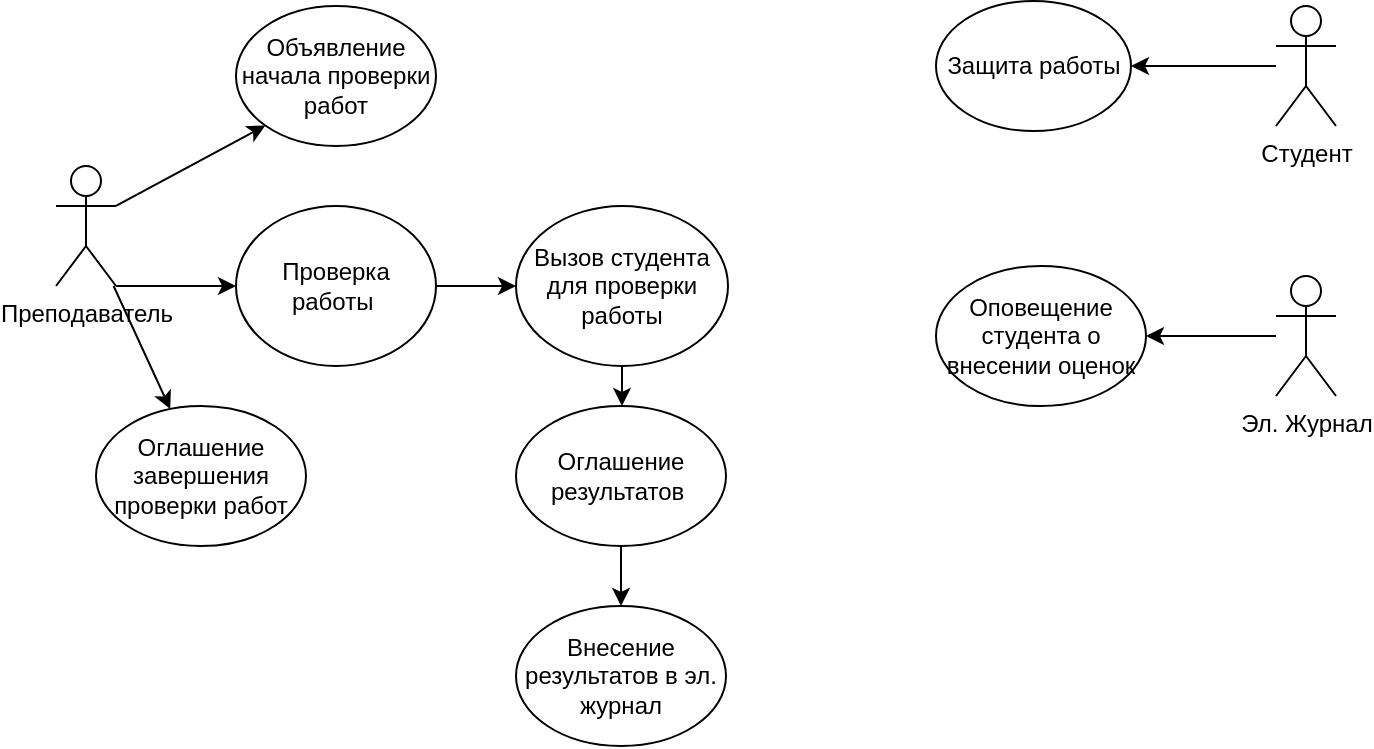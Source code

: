 <mxfile version="20.4.0" type="google"><diagram id="PVuNHBUUeD__KFuYl1Cs" name="Страница 1"><mxGraphModel grid="1" page="1" gridSize="10" guides="1" tooltips="1" connect="1" arrows="1" fold="1" pageScale="1" pageWidth="827" pageHeight="1169" math="0" shadow="0"><root><mxCell id="0"/><mxCell id="1" parent="0"/><mxCell id="BiujaIvYI4iuK5HMUayO-8" value="" style="edgeStyle=orthogonalEdgeStyle;rounded=0;orthogonalLoop=1;jettySize=auto;html=1;" edge="1" parent="1" source="BiujaIvYI4iuK5HMUayO-1" target="BiujaIvYI4iuK5HMUayO-3"><mxGeometry relative="1" as="geometry"><Array as="points"><mxPoint x="210" y="200"/><mxPoint x="210" y="200"/></Array></mxGeometry></mxCell><mxCell id="BiujaIvYI4iuK5HMUayO-1" value="Преподаватель" style="shape=umlActor;verticalLabelPosition=bottom;verticalAlign=top;html=1;outlineConnect=0;" vertex="1" parent="1"><mxGeometry x="160" y="140" width="30" height="60" as="geometry"/></mxCell><mxCell id="BiujaIvYI4iuK5HMUayO-2" value="Объявление начала проверки работ" style="ellipse;whiteSpace=wrap;html=1;" vertex="1" parent="1"><mxGeometry x="250" y="60" width="100" height="70" as="geometry"/></mxCell><mxCell id="BiujaIvYI4iuK5HMUayO-12" value="" style="edgeStyle=orthogonalEdgeStyle;rounded=0;orthogonalLoop=1;jettySize=auto;html=1;" edge="1" parent="1" source="BiujaIvYI4iuK5HMUayO-3" target="BiujaIvYI4iuK5HMUayO-5"><mxGeometry relative="1" as="geometry"/></mxCell><mxCell id="BiujaIvYI4iuK5HMUayO-3" value="Проверка работы&amp;nbsp;" style="ellipse;whiteSpace=wrap;html=1;" vertex="1" parent="1"><mxGeometry x="250" y="160" width="100" height="80" as="geometry"/></mxCell><mxCell id="BiujaIvYI4iuK5HMUayO-4" value="Оглашение завершения проверки работ" style="ellipse;whiteSpace=wrap;html=1;" vertex="1" parent="1"><mxGeometry x="180" y="260" width="105" height="70" as="geometry"/></mxCell><mxCell id="BiujaIvYI4iuK5HMUayO-13" value="" style="edgeStyle=orthogonalEdgeStyle;rounded=0;orthogonalLoop=1;jettySize=auto;html=1;" edge="1" parent="1" source="BiujaIvYI4iuK5HMUayO-5" target="BiujaIvYI4iuK5HMUayO-6"><mxGeometry relative="1" as="geometry"/></mxCell><mxCell id="BiujaIvYI4iuK5HMUayO-5" value="Вызов студента для проверки работы" style="ellipse;whiteSpace=wrap;html=1;" vertex="1" parent="1"><mxGeometry x="390" y="160" width="106" height="80" as="geometry"/></mxCell><mxCell id="BiujaIvYI4iuK5HMUayO-14" value="" style="edgeStyle=orthogonalEdgeStyle;rounded=0;orthogonalLoop=1;jettySize=auto;html=1;" edge="1" parent="1" source="BiujaIvYI4iuK5HMUayO-6" target="BiujaIvYI4iuK5HMUayO-7"><mxGeometry relative="1" as="geometry"/></mxCell><mxCell id="BiujaIvYI4iuK5HMUayO-6" value="Оглашение результатов&amp;nbsp;" style="ellipse;whiteSpace=wrap;html=1;" vertex="1" parent="1"><mxGeometry x="390" y="260" width="105" height="70" as="geometry"/></mxCell><mxCell id="BiujaIvYI4iuK5HMUayO-7" value="Внесение результатов в эл. журнал" style="ellipse;whiteSpace=wrap;html=1;" vertex="1" parent="1"><mxGeometry x="390" y="360" width="105" height="70" as="geometry"/></mxCell><mxCell id="BiujaIvYI4iuK5HMUayO-10" value="" style="endArrow=classic;html=1;rounded=0;exitX=1;exitY=0.333;exitDx=0;exitDy=0;exitPerimeter=0;entryX=0;entryY=1;entryDx=0;entryDy=0;" edge="1" parent="1" source="BiujaIvYI4iuK5HMUayO-1" target="BiujaIvYI4iuK5HMUayO-2"><mxGeometry width="50" height="50" relative="1" as="geometry"><mxPoint x="390" y="230" as="sourcePoint"/><mxPoint x="440" y="180" as="targetPoint"/></mxGeometry></mxCell><mxCell id="BiujaIvYI4iuK5HMUayO-11" value="" style="endArrow=classic;html=1;rounded=0;" edge="1" parent="1" source="BiujaIvYI4iuK5HMUayO-1" target="BiujaIvYI4iuK5HMUayO-4"><mxGeometry width="50" height="50" relative="1" as="geometry"><mxPoint x="390" y="230" as="sourcePoint"/><mxPoint x="440" y="180" as="targetPoint"/></mxGeometry></mxCell><mxCell id="BiujaIvYI4iuK5HMUayO-17" value="" style="edgeStyle=orthogonalEdgeStyle;rounded=0;orthogonalLoop=1;jettySize=auto;html=1;" edge="1" parent="1" source="BiujaIvYI4iuK5HMUayO-15" target="BiujaIvYI4iuK5HMUayO-16"><mxGeometry relative="1" as="geometry"/></mxCell><mxCell id="BiujaIvYI4iuK5HMUayO-15" value="Студент&lt;br&gt;" style="shape=umlActor;verticalLabelPosition=bottom;verticalAlign=top;html=1;outlineConnect=0;" vertex="1" parent="1"><mxGeometry x="770" y="60" width="30" height="60" as="geometry"/></mxCell><mxCell id="BiujaIvYI4iuK5HMUayO-16" value="Защита работы" style="ellipse;whiteSpace=wrap;html=1;" vertex="1" parent="1"><mxGeometry x="600" y="57.5" width="97.5" height="65" as="geometry"/></mxCell><mxCell id="BiujaIvYI4iuK5HMUayO-20" value="" style="edgeStyle=orthogonalEdgeStyle;rounded=0;orthogonalLoop=1;jettySize=auto;html=1;" edge="1" parent="1" source="BiujaIvYI4iuK5HMUayO-18" target="BiujaIvYI4iuK5HMUayO-19"><mxGeometry relative="1" as="geometry"/></mxCell><mxCell id="BiujaIvYI4iuK5HMUayO-18" value="Эл. Журнал" style="shape=umlActor;verticalLabelPosition=bottom;verticalAlign=top;html=1;outlineConnect=0;" vertex="1" parent="1"><mxGeometry x="770" y="195" width="30" height="60" as="geometry"/></mxCell><mxCell id="BiujaIvYI4iuK5HMUayO-19" value="Оповещение студента о внесении оценок" style="ellipse;whiteSpace=wrap;html=1;" vertex="1" parent="1"><mxGeometry x="600" y="190" width="105" height="70" as="geometry"/></mxCell></root></mxGraphModel></diagram></mxfile>